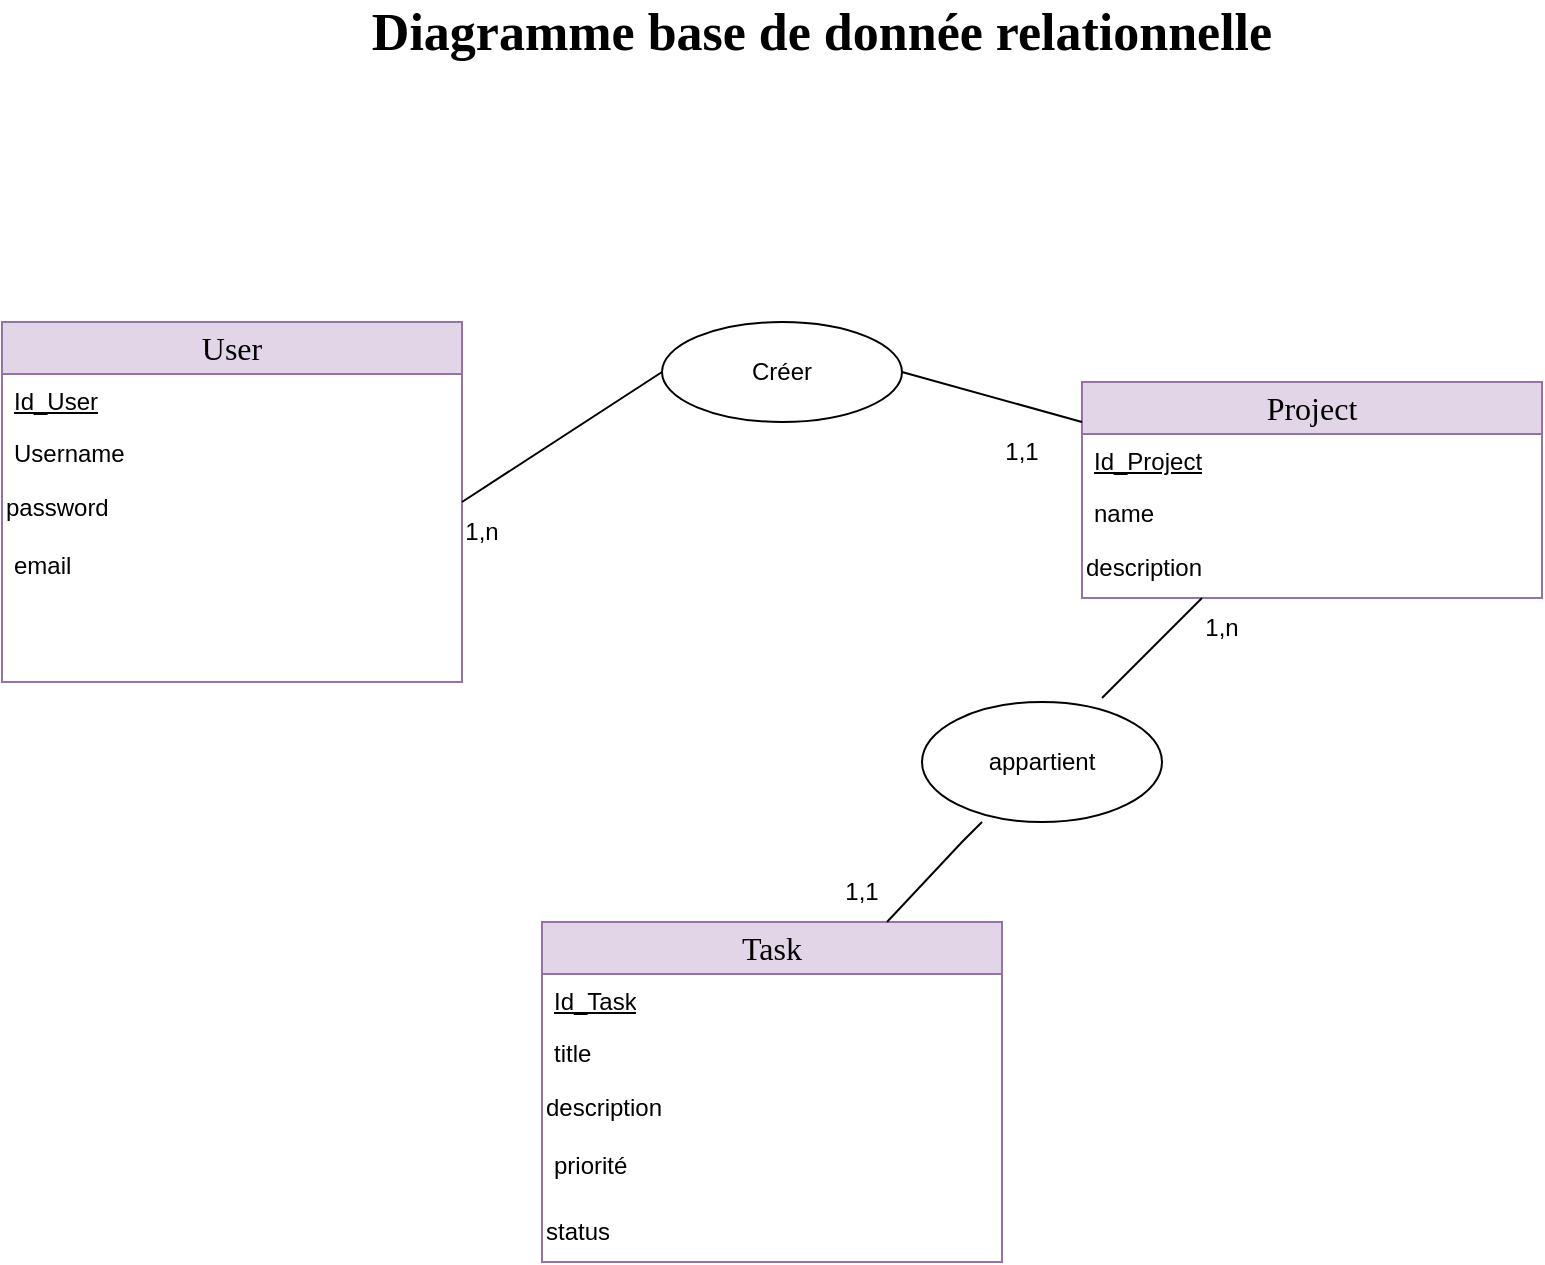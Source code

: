 <mxfile version="22.1.16" type="device">
  <diagram name="Page-1" id="iv8j8tps5GydoAFlXTjF">
    <mxGraphModel dx="1050" dy="751" grid="1" gridSize="10" guides="1" tooltips="1" connect="1" arrows="1" fold="1" page="1" pageScale="1" pageWidth="827" pageHeight="1169" math="0" shadow="0">
      <root>
        <mxCell id="0" />
        <mxCell id="1" parent="0" />
        <mxCell id="JI_fsSQAs-03iZ_jbYWL-5" value="User&lt;br style=&quot;font-size: 16px;&quot;&gt;" style="swimlane;fontStyle=0;childLayout=stackLayout;horizontal=1;startSize=26;fillColor=#e1d5e7;horizontalStack=0;resizeParent=1;resizeParentMax=0;resizeLast=0;collapsible=1;marginBottom=0;whiteSpace=wrap;html=1;fontSize=16;fontFamily=Comic Sans MS;strokeColor=#9673a6;" vertex="1" parent="1">
          <mxGeometry x="50" y="210" width="230" height="180" as="geometry" />
        </mxCell>
        <mxCell id="JI_fsSQAs-03iZ_jbYWL-6" value="Id_User" style="text;strokeColor=none;fillColor=none;align=left;verticalAlign=top;spacingLeft=4;spacingRight=4;overflow=hidden;rotatable=0;points=[[0,0.5],[1,0.5]];portConstraint=eastwest;whiteSpace=wrap;html=1;fontStyle=4" vertex="1" parent="JI_fsSQAs-03iZ_jbYWL-5">
          <mxGeometry y="26" width="230" height="26" as="geometry" />
        </mxCell>
        <mxCell id="JI_fsSQAs-03iZ_jbYWL-7" value="Username" style="text;strokeColor=none;fillColor=none;align=left;verticalAlign=top;spacingLeft=4;spacingRight=4;overflow=hidden;rotatable=0;points=[[0,0.5],[1,0.5]];portConstraint=eastwest;whiteSpace=wrap;html=1;" vertex="1" parent="JI_fsSQAs-03iZ_jbYWL-5">
          <mxGeometry y="52" width="230" height="26" as="geometry" />
        </mxCell>
        <mxCell id="JI_fsSQAs-03iZ_jbYWL-10" value="password" style="text;strokeColor=none;align=left;fillColor=none;html=1;verticalAlign=middle;whiteSpace=wrap;rounded=0;" vertex="1" parent="JI_fsSQAs-03iZ_jbYWL-5">
          <mxGeometry y="78" width="230" height="30" as="geometry" />
        </mxCell>
        <mxCell id="JI_fsSQAs-03iZ_jbYWL-8" value="email&lt;br&gt;" style="text;strokeColor=none;fillColor=none;align=left;verticalAlign=top;spacingLeft=4;spacingRight=4;overflow=hidden;rotatable=0;points=[[0,0.5],[1,0.5]];portConstraint=eastwest;whiteSpace=wrap;html=1;" vertex="1" parent="JI_fsSQAs-03iZ_jbYWL-5">
          <mxGeometry y="108" width="230" height="72" as="geometry" />
        </mxCell>
        <mxCell id="JI_fsSQAs-03iZ_jbYWL-11" value="Project&lt;br style=&quot;font-size: 16px;&quot;&gt;" style="swimlane;fontStyle=0;childLayout=stackLayout;horizontal=1;startSize=26;fillColor=#e1d5e7;horizontalStack=0;resizeParent=1;resizeParentMax=0;resizeLast=0;collapsible=1;marginBottom=0;whiteSpace=wrap;html=1;fontSize=16;fontFamily=Comic Sans MS;strokeColor=#9673a6;" vertex="1" parent="1">
          <mxGeometry x="590" y="240" width="230" height="108" as="geometry" />
        </mxCell>
        <mxCell id="JI_fsSQAs-03iZ_jbYWL-12" value="Id_Project" style="text;strokeColor=none;fillColor=none;align=left;verticalAlign=top;spacingLeft=4;spacingRight=4;overflow=hidden;rotatable=0;points=[[0,0.5],[1,0.5]];portConstraint=eastwest;whiteSpace=wrap;html=1;fontStyle=4" vertex="1" parent="JI_fsSQAs-03iZ_jbYWL-11">
          <mxGeometry y="26" width="230" height="26" as="geometry" />
        </mxCell>
        <mxCell id="JI_fsSQAs-03iZ_jbYWL-13" value="name" style="text;strokeColor=none;fillColor=none;align=left;verticalAlign=top;spacingLeft=4;spacingRight=4;overflow=hidden;rotatable=0;points=[[0,0.5],[1,0.5]];portConstraint=eastwest;whiteSpace=wrap;html=1;" vertex="1" parent="JI_fsSQAs-03iZ_jbYWL-11">
          <mxGeometry y="52" width="230" height="26" as="geometry" />
        </mxCell>
        <mxCell id="JI_fsSQAs-03iZ_jbYWL-14" value="description" style="text;strokeColor=none;align=left;fillColor=none;html=1;verticalAlign=middle;whiteSpace=wrap;rounded=0;" vertex="1" parent="JI_fsSQAs-03iZ_jbYWL-11">
          <mxGeometry y="78" width="230" height="30" as="geometry" />
        </mxCell>
        <mxCell id="JI_fsSQAs-03iZ_jbYWL-16" value="Task" style="swimlane;fontStyle=0;childLayout=stackLayout;horizontal=1;startSize=26;fillColor=#e1d5e7;horizontalStack=0;resizeParent=1;resizeParentMax=0;resizeLast=0;collapsible=1;marginBottom=0;whiteSpace=wrap;html=1;fontFamily=Comic Sans MS;fontSize=16;strokeColor=#9673a6;" vertex="1" parent="1">
          <mxGeometry x="320" y="510" width="230" height="170" as="geometry" />
        </mxCell>
        <mxCell id="JI_fsSQAs-03iZ_jbYWL-17" value="Id_Task" style="text;strokeColor=none;fillColor=none;align=left;verticalAlign=top;spacingLeft=4;spacingRight=4;overflow=hidden;rotatable=0;points=[[0,0.5],[1,0.5]];portConstraint=eastwest;whiteSpace=wrap;html=1;fontStyle=4" vertex="1" parent="JI_fsSQAs-03iZ_jbYWL-16">
          <mxGeometry y="26" width="230" height="26" as="geometry" />
        </mxCell>
        <mxCell id="JI_fsSQAs-03iZ_jbYWL-18" value="title" style="text;strokeColor=none;fillColor=none;align=left;verticalAlign=top;spacingLeft=4;spacingRight=4;overflow=hidden;rotatable=0;points=[[0,0.5],[1,0.5]];portConstraint=eastwest;whiteSpace=wrap;html=1;" vertex="1" parent="JI_fsSQAs-03iZ_jbYWL-16">
          <mxGeometry y="52" width="230" height="26" as="geometry" />
        </mxCell>
        <mxCell id="JI_fsSQAs-03iZ_jbYWL-19" value="description" style="text;strokeColor=none;align=left;fillColor=none;html=1;verticalAlign=middle;whiteSpace=wrap;rounded=0;" vertex="1" parent="JI_fsSQAs-03iZ_jbYWL-16">
          <mxGeometry y="78" width="230" height="30" as="geometry" />
        </mxCell>
        <mxCell id="JI_fsSQAs-03iZ_jbYWL-20" value="priorité" style="text;strokeColor=none;fillColor=none;align=left;verticalAlign=top;spacingLeft=4;spacingRight=4;overflow=hidden;rotatable=0;points=[[0,0.5],[1,0.5]];portConstraint=eastwest;whiteSpace=wrap;html=1;" vertex="1" parent="JI_fsSQAs-03iZ_jbYWL-16">
          <mxGeometry y="108" width="230" height="32" as="geometry" />
        </mxCell>
        <mxCell id="JI_fsSQAs-03iZ_jbYWL-21" value="status" style="text;strokeColor=none;align=left;fillColor=none;html=1;verticalAlign=middle;whiteSpace=wrap;rounded=0;" vertex="1" parent="JI_fsSQAs-03iZ_jbYWL-16">
          <mxGeometry y="140" width="230" height="30" as="geometry" />
        </mxCell>
        <mxCell id="JI_fsSQAs-03iZ_jbYWL-22" value="Créer" style="ellipse;whiteSpace=wrap;html=1;" vertex="1" parent="1">
          <mxGeometry x="380" y="210" width="120" height="50" as="geometry" />
        </mxCell>
        <mxCell id="JI_fsSQAs-03iZ_jbYWL-23" value="" style="endArrow=none;html=1;rounded=0;entryX=0;entryY=0.5;entryDx=0;entryDy=0;" edge="1" parent="1" target="JI_fsSQAs-03iZ_jbYWL-22">
          <mxGeometry width="50" height="50" relative="1" as="geometry">
            <mxPoint x="280" y="300" as="sourcePoint" />
            <mxPoint x="330" y="250" as="targetPoint" />
          </mxGeometry>
        </mxCell>
        <mxCell id="JI_fsSQAs-03iZ_jbYWL-24" value="" style="endArrow=none;html=1;rounded=0;exitX=1;exitY=0.5;exitDx=0;exitDy=0;entryX=0;entryY=0.185;entryDx=0;entryDy=0;entryPerimeter=0;" edge="1" parent="1" source="JI_fsSQAs-03iZ_jbYWL-22" target="JI_fsSQAs-03iZ_jbYWL-11">
          <mxGeometry width="50" height="50" relative="1" as="geometry">
            <mxPoint x="510" y="410" as="sourcePoint" />
            <mxPoint x="560" y="360" as="targetPoint" />
          </mxGeometry>
        </mxCell>
        <mxCell id="JI_fsSQAs-03iZ_jbYWL-25" value="1,n" style="text;strokeColor=none;align=center;fillColor=none;html=1;verticalAlign=middle;whiteSpace=wrap;rounded=0;" vertex="1" parent="1">
          <mxGeometry x="260" y="300" width="60" height="30" as="geometry" />
        </mxCell>
        <mxCell id="JI_fsSQAs-03iZ_jbYWL-26" value="1,1" style="text;strokeColor=none;align=center;fillColor=none;html=1;verticalAlign=middle;whiteSpace=wrap;rounded=0;" vertex="1" parent="1">
          <mxGeometry x="530" y="260" width="60" height="30" as="geometry" />
        </mxCell>
        <mxCell id="JI_fsSQAs-03iZ_jbYWL-27" value="appartient" style="ellipse;whiteSpace=wrap;html=1;" vertex="1" parent="1">
          <mxGeometry x="510" y="400" width="120" height="60" as="geometry" />
        </mxCell>
        <mxCell id="JI_fsSQAs-03iZ_jbYWL-28" value="" style="endArrow=none;html=1;rounded=0;exitX=0.75;exitY=0;exitDx=0;exitDy=0;" edge="1" parent="1" source="JI_fsSQAs-03iZ_jbYWL-16">
          <mxGeometry width="50" height="50" relative="1" as="geometry">
            <mxPoint x="510" y="490" as="sourcePoint" />
            <mxPoint x="540" y="460" as="targetPoint" />
            <Array as="points">
              <mxPoint x="530" y="470" />
            </Array>
          </mxGeometry>
        </mxCell>
        <mxCell id="JI_fsSQAs-03iZ_jbYWL-29" value="" style="endArrow=none;html=1;rounded=0;" edge="1" parent="1">
          <mxGeometry width="50" height="50" relative="1" as="geometry">
            <mxPoint x="600" y="398" as="sourcePoint" />
            <mxPoint x="650" y="348" as="targetPoint" />
          </mxGeometry>
        </mxCell>
        <mxCell id="JI_fsSQAs-03iZ_jbYWL-30" value="1,1" style="text;strokeColor=none;align=center;fillColor=none;html=1;verticalAlign=middle;whiteSpace=wrap;rounded=0;" vertex="1" parent="1">
          <mxGeometry x="450" y="480" width="60" height="30" as="geometry" />
        </mxCell>
        <mxCell id="JI_fsSQAs-03iZ_jbYWL-31" value="1,n" style="text;strokeColor=none;align=center;fillColor=none;html=1;verticalAlign=middle;whiteSpace=wrap;rounded=0;" vertex="1" parent="1">
          <mxGeometry x="630" y="348" width="60" height="30" as="geometry" />
        </mxCell>
        <mxCell id="JI_fsSQAs-03iZ_jbYWL-32" value="Diagramme base de donnée relationnelle" style="text;strokeColor=none;align=center;fillColor=none;html=1;verticalAlign=middle;whiteSpace=wrap;rounded=0;fontSize=26;fontStyle=1;fontFamily=Comic Sans MS;" vertex="1" parent="1">
          <mxGeometry x="190" y="50" width="540" height="30" as="geometry" />
        </mxCell>
      </root>
    </mxGraphModel>
  </diagram>
</mxfile>
